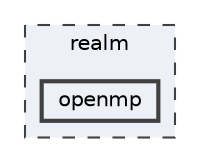 digraph "/home/runner/work/realm/realm/realm-src/realm/openmp"
{
 // LATEX_PDF_SIZE
  bgcolor="transparent";
  edge [fontname=Helvetica,fontsize=10,labelfontname=Helvetica,labelfontsize=10];
  node [fontname=Helvetica,fontsize=10,shape=box,height=0.2,width=0.4];
  compound=true
  subgraph clusterdir_76d0aa56d6d0fcf837f4708a961e515b {
    graph [ bgcolor="#edf0f7", pencolor="grey25", label="realm", fontname=Helvetica,fontsize=10 style="filled,dashed", URL="dir_76d0aa56d6d0fcf837f4708a961e515b.html",tooltip=""]
  dir_c1b9fb844caf09882795caaa36b22ee8 [label="openmp", fillcolor="#edf0f7", color="grey25", style="filled,bold", URL="dir_c1b9fb844caf09882795caaa36b22ee8.html",tooltip=""];
  }
}
